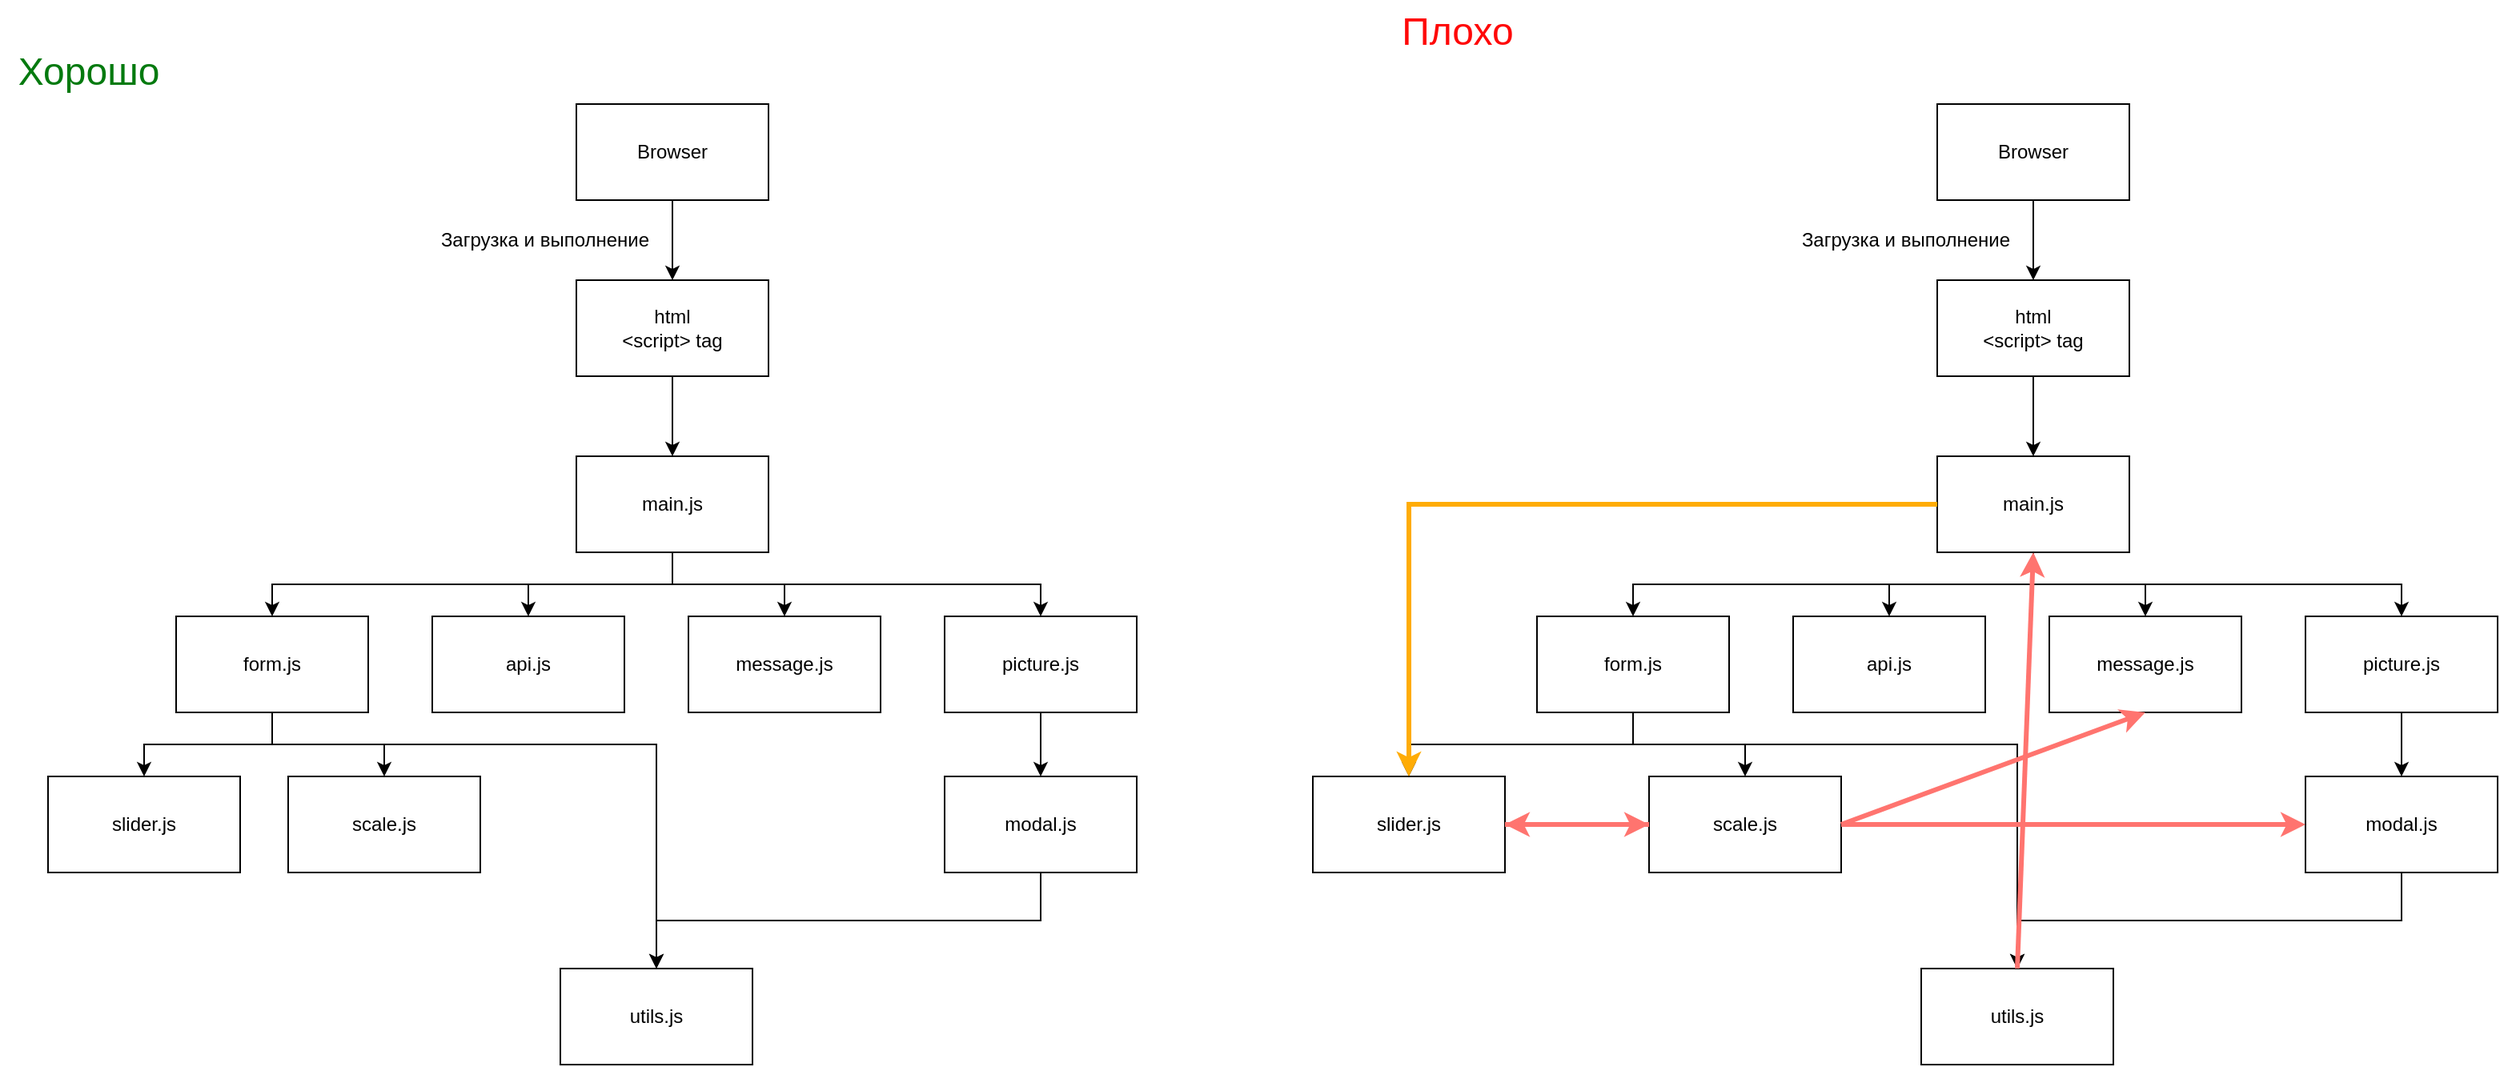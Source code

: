 <mxfile version="20.5.3" type="embed"><diagram name="Страница 1" id="90cnd5r8BuIZFoYk-QWT"><mxGraphModel dx="926" dy="724" grid="1" gridSize="10" guides="1" tooltips="1" connect="1" arrows="1" fold="1" page="1" pageScale="1" pageWidth="827" pageHeight="1169" math="0" shadow="0"><root><mxCell id="0"/><mxCell id="1" parent="0"/><mxCell id="CJdXzsDB0pb8-z5r23Xp-12" style="edgeStyle=orthogonalEdgeStyle;rounded=0;orthogonalLoop=1;jettySize=auto;html=1;" parent="1" source="CJdXzsDB0pb8-z5r23Xp-1" target="CJdXzsDB0pb8-z5r23Xp-5" edge="1"><mxGeometry relative="1" as="geometry"/></mxCell><mxCell id="CJdXzsDB0pb8-z5r23Xp-13" style="edgeStyle=orthogonalEdgeStyle;rounded=0;orthogonalLoop=1;jettySize=auto;html=1;exitX=0.5;exitY=1;exitDx=0;exitDy=0;" parent="1" source="CJdXzsDB0pb8-z5r23Xp-1" target="CJdXzsDB0pb8-z5r23Xp-3" edge="1"><mxGeometry relative="1" as="geometry"/></mxCell><mxCell id="CJdXzsDB0pb8-z5r23Xp-14" style="edgeStyle=orthogonalEdgeStyle;rounded=0;orthogonalLoop=1;jettySize=auto;html=1;exitX=0.5;exitY=1;exitDx=0;exitDy=0;entryX=0.5;entryY=0;entryDx=0;entryDy=0;" parent="1" source="CJdXzsDB0pb8-z5r23Xp-1" target="CJdXzsDB0pb8-z5r23Xp-7" edge="1"><mxGeometry relative="1" as="geometry"/></mxCell><mxCell id="CJdXzsDB0pb8-z5r23Xp-15" style="edgeStyle=orthogonalEdgeStyle;rounded=0;orthogonalLoop=1;jettySize=auto;html=1;exitX=0.5;exitY=1;exitDx=0;exitDy=0;" parent="1" source="CJdXzsDB0pb8-z5r23Xp-1" target="CJdXzsDB0pb8-z5r23Xp-4" edge="1"><mxGeometry relative="1" as="geometry"/></mxCell><mxCell id="CJdXzsDB0pb8-z5r23Xp-1" value="main.js" style="rounded=0;whiteSpace=wrap;html=1;" parent="1" vertex="1"><mxGeometry x="390" y="300" width="120" height="60" as="geometry"/></mxCell><mxCell id="CJdXzsDB0pb8-z5r23Xp-3" value="api.js" style="rounded=0;whiteSpace=wrap;html=1;" parent="1" vertex="1"><mxGeometry x="300" y="400" width="120" height="60" as="geometry"/></mxCell><mxCell id="CJdXzsDB0pb8-z5r23Xp-16" style="edgeStyle=orthogonalEdgeStyle;rounded=0;orthogonalLoop=1;jettySize=auto;html=1;exitX=0.5;exitY=1;exitDx=0;exitDy=0;entryX=0.5;entryY=0;entryDx=0;entryDy=0;" parent="1" source="CJdXzsDB0pb8-z5r23Xp-4" target="CJdXzsDB0pb8-z5r23Xp-10" edge="1"><mxGeometry relative="1" as="geometry"/></mxCell><mxCell id="CJdXzsDB0pb8-z5r23Xp-17" style="edgeStyle=orthogonalEdgeStyle;rounded=0;orthogonalLoop=1;jettySize=auto;html=1;exitX=0.5;exitY=1;exitDx=0;exitDy=0;entryX=0.5;entryY=0;entryDx=0;entryDy=0;" parent="1" source="CJdXzsDB0pb8-z5r23Xp-4" target="CJdXzsDB0pb8-z5r23Xp-9" edge="1"><mxGeometry relative="1" as="geometry"/></mxCell><mxCell id="CJdXzsDB0pb8-z5r23Xp-18" style="edgeStyle=orthogonalEdgeStyle;rounded=0;orthogonalLoop=1;jettySize=auto;html=1;exitX=0.5;exitY=1;exitDx=0;exitDy=0;entryX=0.5;entryY=0;entryDx=0;entryDy=0;" parent="1" source="CJdXzsDB0pb8-z5r23Xp-4" target="CJdXzsDB0pb8-z5r23Xp-8" edge="1"><mxGeometry relative="1" as="geometry"><Array as="points"><mxPoint x="200" y="480"/><mxPoint x="440" y="480"/></Array></mxGeometry></mxCell><mxCell id="CJdXzsDB0pb8-z5r23Xp-4" value="form.js" style="rounded=0;whiteSpace=wrap;html=1;" parent="1" vertex="1"><mxGeometry x="140" y="400" width="120" height="60" as="geometry"/></mxCell><mxCell id="CJdXzsDB0pb8-z5r23Xp-5" value="message.js" style="rounded=0;whiteSpace=wrap;html=1;" parent="1" vertex="1"><mxGeometry x="460" y="400" width="120" height="60" as="geometry"/></mxCell><mxCell id="CJdXzsDB0pb8-z5r23Xp-19" style="edgeStyle=orthogonalEdgeStyle;rounded=0;orthogonalLoop=1;jettySize=auto;html=1;exitX=0.5;exitY=1;exitDx=0;exitDy=0;entryX=0.5;entryY=0;entryDx=0;entryDy=0;" parent="1" source="CJdXzsDB0pb8-z5r23Xp-6" target="CJdXzsDB0pb8-z5r23Xp-8" edge="1"><mxGeometry relative="1" as="geometry"/></mxCell><mxCell id="CJdXzsDB0pb8-z5r23Xp-6" value="modal.js" style="rounded=0;whiteSpace=wrap;html=1;" parent="1" vertex="1"><mxGeometry x="620" y="500" width="120" height="60" as="geometry"/></mxCell><mxCell id="CJdXzsDB0pb8-z5r23Xp-20" style="edgeStyle=orthogonalEdgeStyle;rounded=0;orthogonalLoop=1;jettySize=auto;html=1;exitX=0.5;exitY=1;exitDx=0;exitDy=0;entryX=0.5;entryY=0;entryDx=0;entryDy=0;" parent="1" source="CJdXzsDB0pb8-z5r23Xp-7" target="CJdXzsDB0pb8-z5r23Xp-6" edge="1"><mxGeometry relative="1" as="geometry"/></mxCell><mxCell id="CJdXzsDB0pb8-z5r23Xp-7" value="picture.js" style="rounded=0;whiteSpace=wrap;html=1;" parent="1" vertex="1"><mxGeometry x="620" y="400" width="120" height="60" as="geometry"/></mxCell><mxCell id="CJdXzsDB0pb8-z5r23Xp-8" value="utils.js" style="rounded=0;whiteSpace=wrap;html=1;" parent="1" vertex="1"><mxGeometry x="380" y="620" width="120" height="60" as="geometry"/></mxCell><mxCell id="CJdXzsDB0pb8-z5r23Xp-9" value="scale.js" style="rounded=0;whiteSpace=wrap;html=1;" parent="1" vertex="1"><mxGeometry x="210" y="500" width="120" height="60" as="geometry"/></mxCell><mxCell id="CJdXzsDB0pb8-z5r23Xp-10" value="slider.js" style="rounded=0;whiteSpace=wrap;html=1;" parent="1" vertex="1"><mxGeometry x="60" y="500" width="120" height="60" as="geometry"/></mxCell><mxCell id="3" style="edgeStyle=orthogonalEdgeStyle;rounded=0;orthogonalLoop=1;jettySize=auto;html=1;entryX=0.5;entryY=0;entryDx=0;entryDy=0;" edge="1" parent="1" source="2" target="CJdXzsDB0pb8-z5r23Xp-1"><mxGeometry relative="1" as="geometry"/></mxCell><mxCell id="2" value="html&lt;br&gt;&amp;lt;script&amp;gt; tag" style="rounded=0;whiteSpace=wrap;html=1;" vertex="1" parent="1"><mxGeometry x="390" y="190" width="120" height="60" as="geometry"/></mxCell><mxCell id="5" style="edgeStyle=orthogonalEdgeStyle;rounded=0;orthogonalLoop=1;jettySize=auto;html=1;entryX=0.5;entryY=0;entryDx=0;entryDy=0;" edge="1" parent="1" source="4" target="2"><mxGeometry relative="1" as="geometry"/></mxCell><mxCell id="4" value="Browser" style="rounded=0;whiteSpace=wrap;html=1;" vertex="1" parent="1"><mxGeometry x="390" y="80" width="120" height="60" as="geometry"/></mxCell><mxCell id="6" value="Загрузка и выполнение" style="text;html=1;align=center;verticalAlign=middle;resizable=0;points=[];autosize=1;strokeColor=none;fillColor=none;" vertex="1" parent="1"><mxGeometry x="290" y="150" width="160" height="30" as="geometry"/></mxCell><mxCell id="7" style="edgeStyle=orthogonalEdgeStyle;rounded=0;orthogonalLoop=1;jettySize=auto;html=1;" edge="1" parent="1" source="11" target="17"><mxGeometry relative="1" as="geometry"/></mxCell><mxCell id="8" style="edgeStyle=orthogonalEdgeStyle;rounded=0;orthogonalLoop=1;jettySize=auto;html=1;exitX=0.5;exitY=1;exitDx=0;exitDy=0;" edge="1" parent="1" source="11" target="12"><mxGeometry relative="1" as="geometry"/></mxCell><mxCell id="9" style="edgeStyle=orthogonalEdgeStyle;rounded=0;orthogonalLoop=1;jettySize=auto;html=1;exitX=0.5;exitY=1;exitDx=0;exitDy=0;entryX=0.5;entryY=0;entryDx=0;entryDy=0;" edge="1" parent="1" source="11" target="21"><mxGeometry relative="1" as="geometry"/></mxCell><mxCell id="10" style="edgeStyle=orthogonalEdgeStyle;rounded=0;orthogonalLoop=1;jettySize=auto;html=1;exitX=0.5;exitY=1;exitDx=0;exitDy=0;" edge="1" parent="1" source="11" target="16"><mxGeometry relative="1" as="geometry"/></mxCell><mxCell id="11" value="main.js" style="rounded=0;whiteSpace=wrap;html=1;" vertex="1" parent="1"><mxGeometry x="1240" y="300" width="120" height="60" as="geometry"/></mxCell><mxCell id="12" value="api.js" style="rounded=0;whiteSpace=wrap;html=1;" vertex="1" parent="1"><mxGeometry x="1150" y="400" width="120" height="60" as="geometry"/></mxCell><mxCell id="13" style="edgeStyle=orthogonalEdgeStyle;rounded=0;orthogonalLoop=1;jettySize=auto;html=1;exitX=0.5;exitY=1;exitDx=0;exitDy=0;entryX=0.5;entryY=0;entryDx=0;entryDy=0;" edge="1" parent="1" source="16" target="24"><mxGeometry relative="1" as="geometry"/></mxCell><mxCell id="14" style="edgeStyle=orthogonalEdgeStyle;rounded=0;orthogonalLoop=1;jettySize=auto;html=1;exitX=0.5;exitY=1;exitDx=0;exitDy=0;entryX=0.5;entryY=0;entryDx=0;entryDy=0;" edge="1" parent="1" source="16" target="23"><mxGeometry relative="1" as="geometry"/></mxCell><mxCell id="15" style="edgeStyle=orthogonalEdgeStyle;rounded=0;orthogonalLoop=1;jettySize=auto;html=1;exitX=0.5;exitY=1;exitDx=0;exitDy=0;entryX=0.5;entryY=0;entryDx=0;entryDy=0;" edge="1" parent="1" source="16" target="22"><mxGeometry relative="1" as="geometry"><Array as="points"><mxPoint x="1050" y="480"/><mxPoint x="1290" y="480"/></Array></mxGeometry></mxCell><mxCell id="16" value="form.js" style="rounded=0;whiteSpace=wrap;html=1;" vertex="1" parent="1"><mxGeometry x="990" y="400" width="120" height="60" as="geometry"/></mxCell><mxCell id="17" value="message.js" style="rounded=0;whiteSpace=wrap;html=1;" vertex="1" parent="1"><mxGeometry x="1310" y="400" width="120" height="60" as="geometry"/></mxCell><mxCell id="18" style="edgeStyle=orthogonalEdgeStyle;rounded=0;orthogonalLoop=1;jettySize=auto;html=1;exitX=0.5;exitY=1;exitDx=0;exitDy=0;entryX=0.5;entryY=0;entryDx=0;entryDy=0;" edge="1" parent="1" source="19" target="22"><mxGeometry relative="1" as="geometry"/></mxCell><mxCell id="19" value="modal.js" style="rounded=0;whiteSpace=wrap;html=1;" vertex="1" parent="1"><mxGeometry x="1470" y="500" width="120" height="60" as="geometry"/></mxCell><mxCell id="20" style="edgeStyle=orthogonalEdgeStyle;rounded=0;orthogonalLoop=1;jettySize=auto;html=1;exitX=0.5;exitY=1;exitDx=0;exitDy=0;entryX=0.5;entryY=0;entryDx=0;entryDy=0;" edge="1" parent="1" source="21" target="19"><mxGeometry relative="1" as="geometry"/></mxCell><mxCell id="21" value="picture.js" style="rounded=0;whiteSpace=wrap;html=1;" vertex="1" parent="1"><mxGeometry x="1470" y="400" width="120" height="60" as="geometry"/></mxCell><mxCell id="22" value="utils.js" style="rounded=0;whiteSpace=wrap;html=1;" vertex="1" parent="1"><mxGeometry x="1230" y="620" width="120" height="60" as="geometry"/></mxCell><mxCell id="23" value="scale.js" style="rounded=0;whiteSpace=wrap;html=1;" vertex="1" parent="1"><mxGeometry x="1060" y="500" width="120" height="60" as="geometry"/></mxCell><mxCell id="24" value="slider.js" style="rounded=0;whiteSpace=wrap;html=1;" vertex="1" parent="1"><mxGeometry x="850" y="500" width="120" height="60" as="geometry"/></mxCell><mxCell id="25" style="edgeStyle=orthogonalEdgeStyle;rounded=0;orthogonalLoop=1;jettySize=auto;html=1;entryX=0.5;entryY=0;entryDx=0;entryDy=0;" edge="1" parent="1" source="26" target="11"><mxGeometry relative="1" as="geometry"/></mxCell><mxCell id="26" value="html&lt;br&gt;&amp;lt;script&amp;gt; tag" style="rounded=0;whiteSpace=wrap;html=1;" vertex="1" parent="1"><mxGeometry x="1240" y="190" width="120" height="60" as="geometry"/></mxCell><mxCell id="27" style="edgeStyle=orthogonalEdgeStyle;rounded=0;orthogonalLoop=1;jettySize=auto;html=1;entryX=0.5;entryY=0;entryDx=0;entryDy=0;" edge="1" parent="1" source="28" target="26"><mxGeometry relative="1" as="geometry"/></mxCell><mxCell id="28" value="Browser" style="rounded=0;whiteSpace=wrap;html=1;" vertex="1" parent="1"><mxGeometry x="1240" y="80" width="120" height="60" as="geometry"/></mxCell><mxCell id="29" value="Загрузка и выполнение" style="text;html=1;align=center;verticalAlign=middle;resizable=0;points=[];autosize=1;strokeColor=none;fillColor=none;" vertex="1" parent="1"><mxGeometry x="1140" y="150" width="160" height="30" as="geometry"/></mxCell><mxCell id="30" value="" style="endArrow=classic;html=1;rounded=0;exitX=1;exitY=0.5;exitDx=0;exitDy=0;entryX=0;entryY=0.5;entryDx=0;entryDy=0;fillColor=#f8cecc;strokeColor=#FF746F;strokeWidth=3;" edge="1" parent="1" source="23" target="19"><mxGeometry width="50" height="50" relative="1" as="geometry"><mxPoint x="1140" y="460" as="sourcePoint"/><mxPoint x="1190" y="410" as="targetPoint"/></mxGeometry></mxCell><mxCell id="31" value="" style="endArrow=classic;html=1;rounded=0;exitX=1;exitY=0.5;exitDx=0;exitDy=0;entryX=0.5;entryY=1;entryDx=0;entryDy=0;fillColor=#f8cecc;strokeColor=#FF746F;strokeWidth=3;" edge="1" parent="1" source="23" target="17"><mxGeometry width="50" height="50" relative="1" as="geometry"><mxPoint x="1190" y="540" as="sourcePoint"/><mxPoint x="1480" y="540" as="targetPoint"/></mxGeometry></mxCell><mxCell id="34" value="" style="endArrow=classic;html=1;rounded=0;exitX=0.5;exitY=0;exitDx=0;exitDy=0;entryX=0.5;entryY=1;entryDx=0;entryDy=0;fillColor=#f8cecc;strokeColor=#FF746F;strokeWidth=3;" edge="1" parent="1" source="22" target="11"><mxGeometry width="50" height="50" relative="1" as="geometry"><mxPoint x="1200" y="550" as="sourcePoint"/><mxPoint x="1490" y="550" as="targetPoint"/></mxGeometry></mxCell><mxCell id="35" value="" style="endArrow=classic;html=1;rounded=0;exitX=1;exitY=0.5;exitDx=0;exitDy=0;entryX=0;entryY=0.5;entryDx=0;entryDy=0;fillColor=#f8cecc;strokeColor=#FF746F;strokeWidth=3;" edge="1" parent="1" source="24" target="23"><mxGeometry width="50" height="50" relative="1" as="geometry"><mxPoint x="1210" y="560" as="sourcePoint"/><mxPoint x="1500" y="560" as="targetPoint"/></mxGeometry></mxCell><mxCell id="36" value="" style="endArrow=classic;html=1;rounded=0;exitX=0;exitY=0.5;exitDx=0;exitDy=0;entryX=1;entryY=0.5;entryDx=0;entryDy=0;fillColor=#f8cecc;strokeColor=#FF746F;strokeWidth=3;" edge="1" parent="1" source="23" target="24"><mxGeometry width="50" height="50" relative="1" as="geometry"><mxPoint x="1220" y="570" as="sourcePoint"/><mxPoint x="1510" y="570" as="targetPoint"/></mxGeometry></mxCell><mxCell id="37" value="" style="endArrow=classic;html=1;rounded=0;exitX=0;exitY=0.5;exitDx=0;exitDy=0;entryX=0.5;entryY=0;entryDx=0;entryDy=0;fillColor=#f8cecc;strokeColor=#FFAC05;strokeWidth=3;" edge="1" parent="1" source="11" target="24"><mxGeometry width="50" height="50" relative="1" as="geometry"><mxPoint x="1230" y="580" as="sourcePoint"/><mxPoint x="1520" y="580" as="targetPoint"/><Array as="points"><mxPoint x="910" y="330"/></Array></mxGeometry></mxCell><mxCell id="38" value="Плохо" style="text;html=1;align=center;verticalAlign=middle;resizable=0;points=[];autosize=1;strokeColor=none;fillColor=none;fontSize=24;fontColor=#FF0808;" vertex="1" parent="1"><mxGeometry x="895" y="15" width="90" height="40" as="geometry"/></mxCell><mxCell id="39" value="Хорошо" style="text;html=1;align=center;verticalAlign=middle;resizable=0;points=[];autosize=1;strokeColor=none;fillColor=none;fontSize=24;fontColor=#047A0F;" vertex="1" parent="1"><mxGeometry x="30" y="40" width="110" height="40" as="geometry"/></mxCell></root></mxGraphModel></diagram></mxfile>